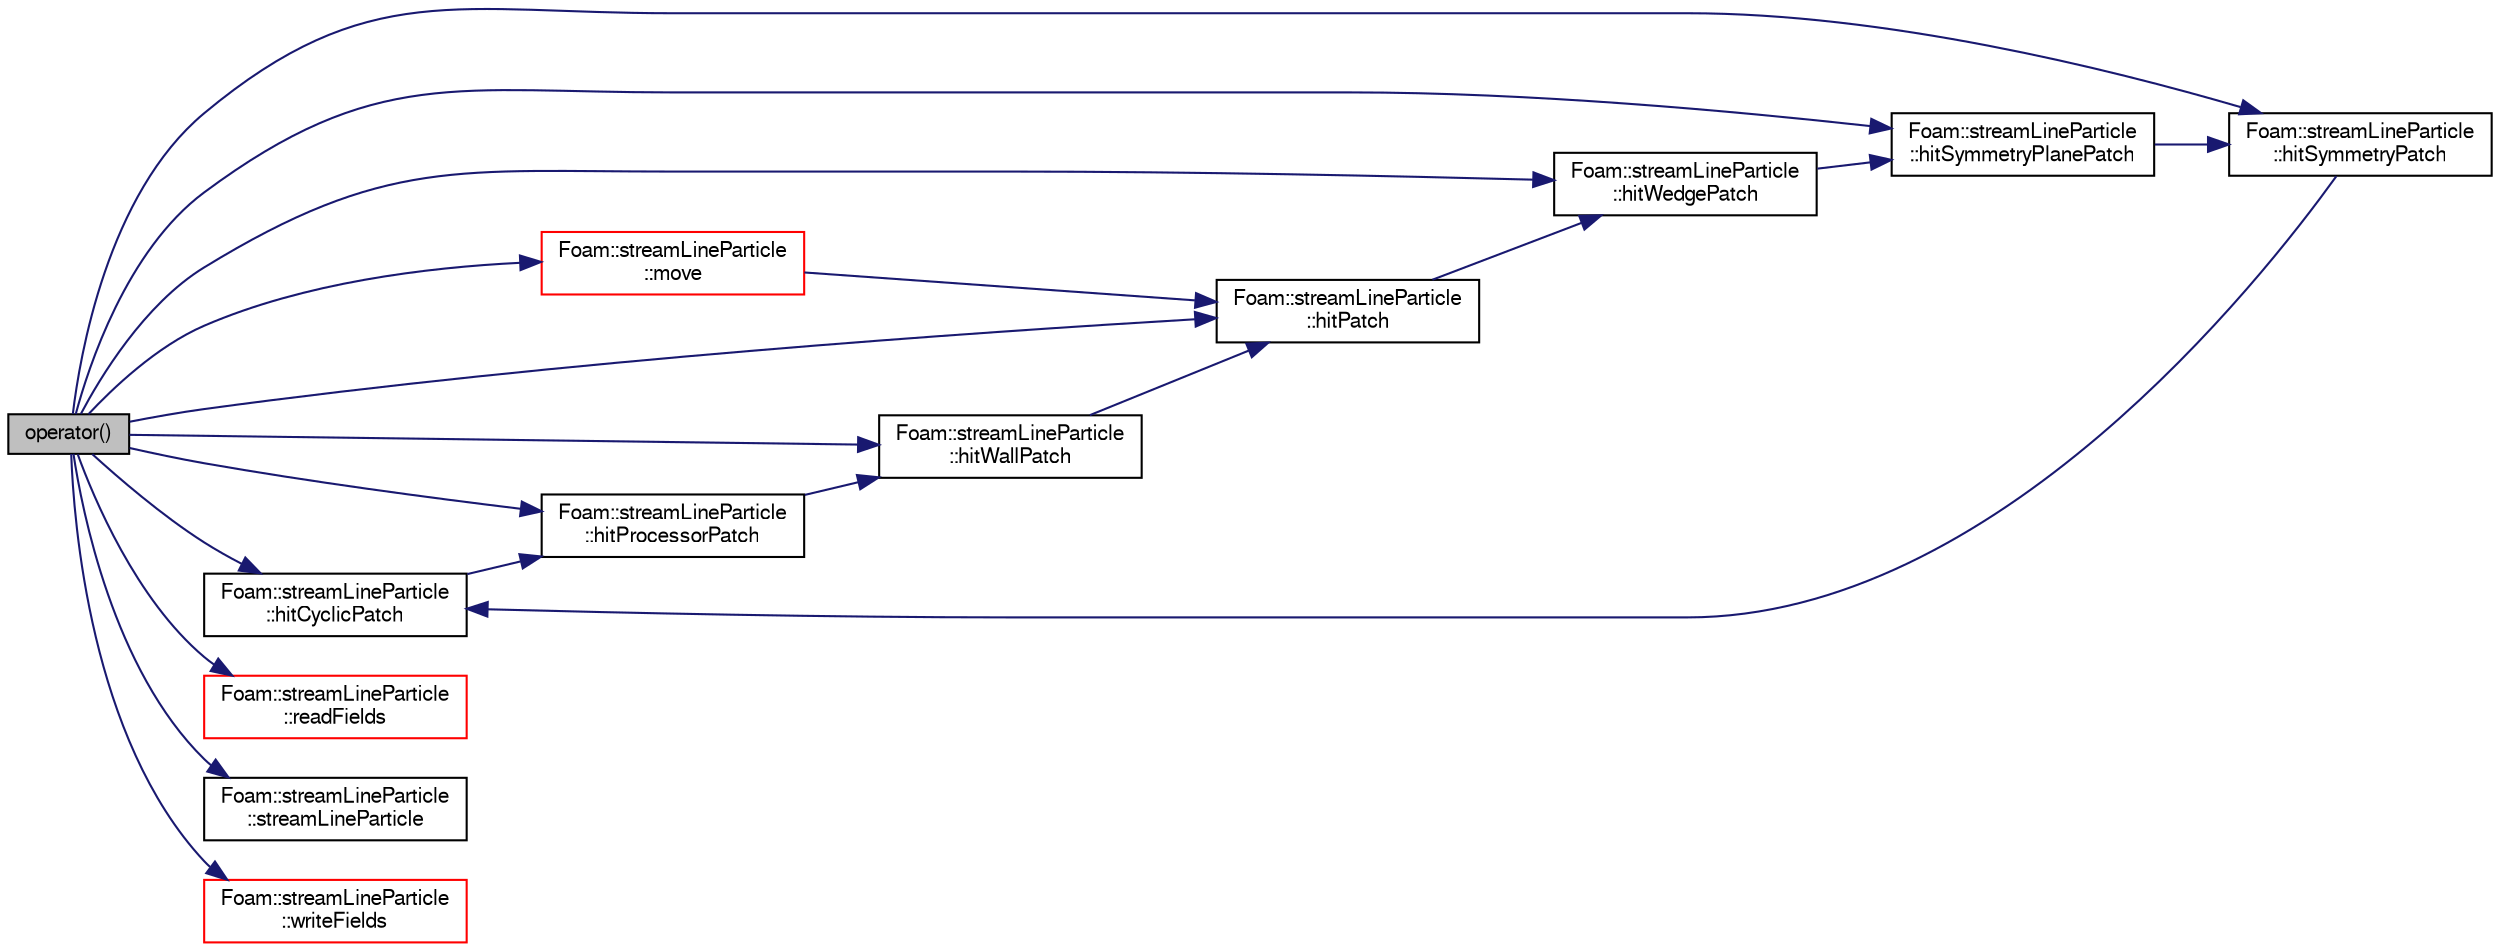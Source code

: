 digraph "operator()"
{
  bgcolor="transparent";
  edge [fontname="FreeSans",fontsize="10",labelfontname="FreeSans",labelfontsize="10"];
  node [fontname="FreeSans",fontsize="10",shape=record];
  rankdir="LR";
  Node2 [label="operator()",height=0.2,width=0.4,color="black", fillcolor="grey75", style="filled", fontcolor="black"];
  Node2 -> Node3 [color="midnightblue",fontsize="10",style="solid",fontname="FreeSans"];
  Node3 [label="Foam::streamLineParticle\l::hitCyclicPatch",height=0.2,width=0.4,color="black",URL="$a28774.html#a264165039e187beeec096ad4d38749de",tooltip="Overridable function to handle the particle hitting a cyclic. "];
  Node3 -> Node4 [color="midnightblue",fontsize="10",style="solid",fontname="FreeSans"];
  Node4 [label="Foam::streamLineParticle\l::hitProcessorPatch",height=0.2,width=0.4,color="black",URL="$a28774.html#a14f5c2f6515b821449df47a8dacccac9"];
  Node4 -> Node5 [color="midnightblue",fontsize="10",style="solid",fontname="FreeSans"];
  Node5 [label="Foam::streamLineParticle\l::hitWallPatch",height=0.2,width=0.4,color="black",URL="$a28774.html#a83ddd4996e7a12d68168442c5f04ca72",tooltip="Overridable function to handle the particle hitting a wallPatch. "];
  Node5 -> Node6 [color="midnightblue",fontsize="10",style="solid",fontname="FreeSans"];
  Node6 [label="Foam::streamLineParticle\l::hitPatch",height=0.2,width=0.4,color="black",URL="$a28774.html#a4caf1bad861c1ac81a4479c6de40ec58",tooltip="Overridable function to handle the particle hitting a patch. "];
  Node6 -> Node7 [color="midnightblue",fontsize="10",style="solid",fontname="FreeSans"];
  Node7 [label="Foam::streamLineParticle\l::hitWedgePatch",height=0.2,width=0.4,color="black",URL="$a28774.html#a2fd0be2c03210ee48c5c2960983c7a55",tooltip="Overridable function to handle the particle hitting a wedge. "];
  Node7 -> Node8 [color="midnightblue",fontsize="10",style="solid",fontname="FreeSans"];
  Node8 [label="Foam::streamLineParticle\l::hitSymmetryPlanePatch",height=0.2,width=0.4,color="black",URL="$a28774.html#a1662f39340584699bf43b05eac1dbe55",tooltip="Overridable function to handle the particle hitting a. "];
  Node8 -> Node9 [color="midnightblue",fontsize="10",style="solid",fontname="FreeSans"];
  Node9 [label="Foam::streamLineParticle\l::hitSymmetryPatch",height=0.2,width=0.4,color="black",URL="$a28774.html#af4f75b6ee8912c50cb421e9ec59410dc",tooltip="Overridable function to handle the particle hitting a. "];
  Node9 -> Node3 [color="midnightblue",fontsize="10",style="solid",fontname="FreeSans"];
  Node2 -> Node6 [color="midnightblue",fontsize="10",style="solid",fontname="FreeSans"];
  Node2 -> Node4 [color="midnightblue",fontsize="10",style="solid",fontname="FreeSans"];
  Node2 -> Node9 [color="midnightblue",fontsize="10",style="solid",fontname="FreeSans"];
  Node2 -> Node8 [color="midnightblue",fontsize="10",style="solid",fontname="FreeSans"];
  Node2 -> Node5 [color="midnightblue",fontsize="10",style="solid",fontname="FreeSans"];
  Node2 -> Node7 [color="midnightblue",fontsize="10",style="solid",fontname="FreeSans"];
  Node2 -> Node10 [color="midnightblue",fontsize="10",style="solid",fontname="FreeSans"];
  Node10 [label="Foam::streamLineParticle\l::move",height=0.2,width=0.4,color="red",URL="$a28774.html#ab2af4f225a9c3e9d8789961151f121ac",tooltip="Track all particles to their end point. "];
  Node10 -> Node6 [color="midnightblue",fontsize="10",style="solid",fontname="FreeSans"];
  Node2 -> Node17 [color="midnightblue",fontsize="10",style="solid",fontname="FreeSans"];
  Node17 [label="Foam::streamLineParticle\l::readFields",height=0.2,width=0.4,color="red",URL="$a28774.html#a6dcd4895ca674d477a9117e63ea82691",tooltip="Read. "];
  Node2 -> Node23 [color="midnightblue",fontsize="10",style="solid",fontname="FreeSans"];
  Node23 [label="Foam::streamLineParticle\l::streamLineParticle",height=0.2,width=0.4,color="black",URL="$a28774.html#aa2046932b17d8b09e3c1e318156fb915",tooltip="Construct from components. "];
  Node2 -> Node24 [color="midnightblue",fontsize="10",style="solid",fontname="FreeSans"];
  Node24 [label="Foam::streamLineParticle\l::writeFields",height=0.2,width=0.4,color="red",URL="$a28774.html#a0fcb040c7c92b8688ec467a198591e80",tooltip="Write. "];
}
